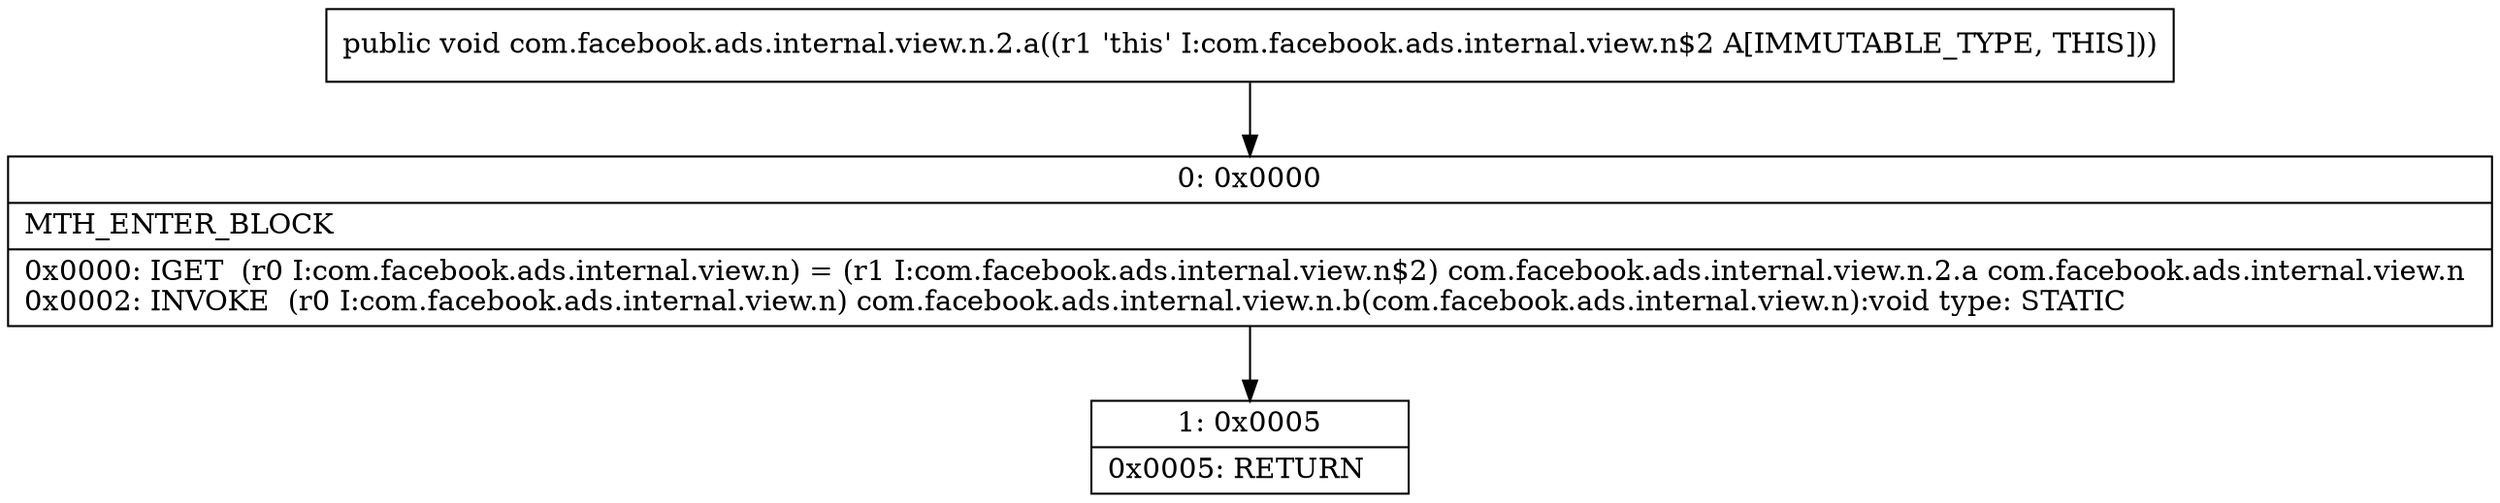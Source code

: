 digraph "CFG forcom.facebook.ads.internal.view.n.2.a()V" {
Node_0 [shape=record,label="{0\:\ 0x0000|MTH_ENTER_BLOCK\l|0x0000: IGET  (r0 I:com.facebook.ads.internal.view.n) = (r1 I:com.facebook.ads.internal.view.n$2) com.facebook.ads.internal.view.n.2.a com.facebook.ads.internal.view.n \l0x0002: INVOKE  (r0 I:com.facebook.ads.internal.view.n) com.facebook.ads.internal.view.n.b(com.facebook.ads.internal.view.n):void type: STATIC \l}"];
Node_1 [shape=record,label="{1\:\ 0x0005|0x0005: RETURN   \l}"];
MethodNode[shape=record,label="{public void com.facebook.ads.internal.view.n.2.a((r1 'this' I:com.facebook.ads.internal.view.n$2 A[IMMUTABLE_TYPE, THIS])) }"];
MethodNode -> Node_0;
Node_0 -> Node_1;
}

